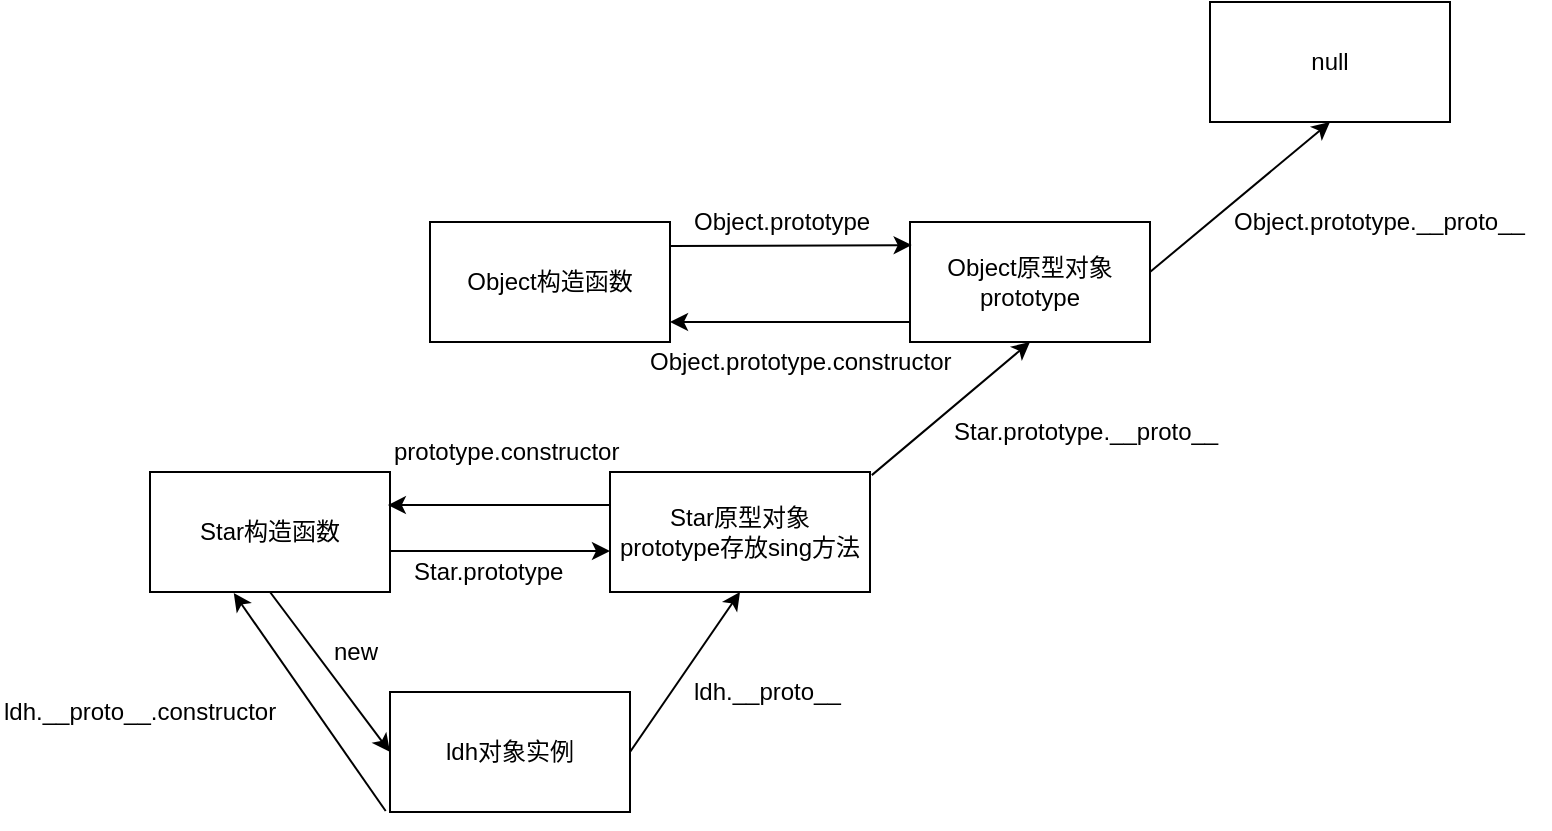 <mxfile version="12.2.4" pages="1"><diagram id="fkyEuZSWpQUQRFbvj_xb" name="Page-1"><mxGraphModel dx="682" dy="606" grid="1" gridSize="10" guides="1" tooltips="1" connect="1" arrows="1" fold="1" page="1" pageScale="1" pageWidth="827" pageHeight="1169" math="0" shadow="0"><root><mxCell id="0"/><mxCell id="1" parent="0"/><mxCell id="2" value="Star构造函数" style="rounded=0;whiteSpace=wrap;html=1;" parent="1" vertex="1"><mxGeometry x="80" y="335" width="120" height="60" as="geometry"/></mxCell><mxCell id="3" value="" style="endArrow=classic;html=1;" parent="1" edge="1"><mxGeometry width="50" height="50" relative="1" as="geometry"><mxPoint x="200" y="374.5" as="sourcePoint"/><mxPoint x="310" y="374.5" as="targetPoint"/></mxGeometry></mxCell><mxCell id="4" value="Star.prototype" style="text;html=1;resizable=0;points=[];autosize=1;align=left;verticalAlign=top;spacingTop=-4;" parent="1" vertex="1"><mxGeometry x="210" y="375" width="90" height="20" as="geometry"/></mxCell><mxCell id="5" value="Star原型对象&lt;br&gt;prototype存放sing方法" style="rounded=0;whiteSpace=wrap;html=1;" parent="1" vertex="1"><mxGeometry x="310" y="335" width="130" height="60" as="geometry"/></mxCell><mxCell id="6" value="ldh对象实例" style="rounded=0;whiteSpace=wrap;html=1;" parent="1" vertex="1"><mxGeometry x="200" y="445" width="120" height="60" as="geometry"/></mxCell><mxCell id="7" value="" style="endArrow=classic;html=1;entryX=0;entryY=0.5;entryDx=0;entryDy=0;exitX=0.5;exitY=1;exitDx=0;exitDy=0;" parent="1" source="2" target="6" edge="1"><mxGeometry width="50" height="50" relative="1" as="geometry"><mxPoint x="130" y="455" as="sourcePoint"/><mxPoint x="180" y="405" as="targetPoint"/></mxGeometry></mxCell><mxCell id="8" value="" style="endArrow=classic;html=1;entryX=0.5;entryY=1;entryDx=0;entryDy=0;exitX=1;exitY=0.5;exitDx=0;exitDy=0;" parent="1" source="6" target="5" edge="1"><mxGeometry width="50" height="50" relative="1" as="geometry"><mxPoint x="360" y="495" as="sourcePoint"/><mxPoint x="410" y="445" as="targetPoint"/></mxGeometry></mxCell><mxCell id="9" value="ldh.__proto__" style="text;html=1;resizable=0;points=[];autosize=1;align=left;verticalAlign=top;spacingTop=-4;" parent="1" vertex="1"><mxGeometry x="350" y="435" width="90" height="20" as="geometry"/></mxCell><mxCell id="10" value="new&lt;br&gt;" style="text;html=1;resizable=0;points=[];autosize=1;align=left;verticalAlign=top;spacingTop=-4;" parent="1" vertex="1"><mxGeometry x="170" y="415" width="40" height="20" as="geometry"/></mxCell><mxCell id="11" value="" style="endArrow=classic;html=1;exitX=-0.001;exitY=0.042;exitDx=0;exitDy=0;exitPerimeter=0;entryX=0.991;entryY=0.042;entryDx=0;entryDy=0;entryPerimeter=0;" parent="1" edge="1"><mxGeometry width="50" height="50" relative="1" as="geometry"><mxPoint x="309.87" y="351.52" as="sourcePoint"/><mxPoint x="198.92" y="351.52" as="targetPoint"/></mxGeometry></mxCell><mxCell id="12" value="prototype.constructor" style="text;html=1;resizable=0;points=[];autosize=1;align=left;verticalAlign=top;spacingTop=-4;" parent="1" vertex="1"><mxGeometry x="200" y="315" width="130" height="20" as="geometry"/></mxCell><mxCell id="13" value="" style="endArrow=classic;html=1;entryX=0.349;entryY=1.009;entryDx=0;entryDy=0;entryPerimeter=0;exitX=-0.018;exitY=0.992;exitDx=0;exitDy=0;exitPerimeter=0;" parent="1" source="6" target="2" edge="1"><mxGeometry width="50" height="50" relative="1" as="geometry"><mxPoint x="110" y="545" as="sourcePoint"/><mxPoint x="160" y="495" as="targetPoint"/></mxGeometry></mxCell><mxCell id="14" value="ldh.__proto__.constructor" style="text;html=1;resizable=0;points=[];autosize=1;align=left;verticalAlign=top;spacingTop=-4;" parent="1" vertex="1"><mxGeometry x="5" y="445" width="150" height="20" as="geometry"/></mxCell><mxCell id="24" style="edgeStyle=orthogonalEdgeStyle;rounded=0;orthogonalLoop=1;jettySize=auto;html=1;exitX=0;exitY=0.5;exitDx=0;exitDy=0;" parent="1" edge="1"><mxGeometry relative="1" as="geometry"><mxPoint x="340" y="260" as="targetPoint"/><mxPoint x="460" y="260" as="sourcePoint"/></mxGeometry></mxCell><mxCell id="17" value="Object原型对象&lt;br&gt;prototype" style="rounded=0;whiteSpace=wrap;html=1;" parent="1" vertex="1"><mxGeometry x="460" y="210" width="120" height="60" as="geometry"/></mxCell><mxCell id="18" value="" style="endArrow=classic;html=1;exitX=1.007;exitY=0.026;exitDx=0;exitDy=0;exitPerimeter=0;entryX=0.5;entryY=1;entryDx=0;entryDy=0;" parent="1" source="5" target="17" edge="1"><mxGeometry width="50" height="50" relative="1" as="geometry"><mxPoint x="470" y="325" as="sourcePoint"/><mxPoint x="520" y="275" as="targetPoint"/></mxGeometry></mxCell><mxCell id="19" value="Star.prototype.__proto__" style="text;html=1;resizable=0;points=[];autosize=1;align=left;verticalAlign=top;spacingTop=-4;" parent="1" vertex="1"><mxGeometry x="480" y="305" width="150" height="20" as="geometry"/></mxCell><mxCell id="21" value="null" style="rounded=0;whiteSpace=wrap;html=1;" parent="1" vertex="1"><mxGeometry x="610" y="100" width="120" height="60" as="geometry"/></mxCell><mxCell id="22" value="" style="endArrow=classic;html=1;entryX=0.5;entryY=1;entryDx=0;entryDy=0;" parent="1" target="21" edge="1"><mxGeometry width="50" height="50" relative="1" as="geometry"><mxPoint x="580" y="235" as="sourcePoint"/><mxPoint x="630" y="185" as="targetPoint"/></mxGeometry></mxCell><mxCell id="23" value="Object.prototype.__proto__" style="text;html=1;resizable=0;points=[];autosize=1;align=left;verticalAlign=top;spacingTop=-4;" parent="1" vertex="1"><mxGeometry x="620" y="200" width="160" height="20" as="geometry"/></mxCell><mxCell id="25" value="Object构造函数" style="rounded=0;whiteSpace=wrap;html=1;" parent="1" vertex="1"><mxGeometry x="220" y="210" width="120" height="60" as="geometry"/></mxCell><mxCell id="26" value="Object.prototype.constructor" style="text;html=1;resizable=0;points=[];autosize=1;align=left;verticalAlign=top;spacingTop=-4;" parent="1" vertex="1"><mxGeometry x="328" y="270" width="170" height="20" as="geometry"/></mxCell><mxCell id="27" value="" style="endArrow=classic;html=1;entryX=0.007;entryY=0.376;entryDx=0;entryDy=0;entryPerimeter=0;" parent="1" edge="1"><mxGeometry width="50" height="50" relative="1" as="geometry"><mxPoint x="340" y="222" as="sourcePoint"/><mxPoint x="460.84" y="221.56" as="targetPoint"/></mxGeometry></mxCell><mxCell id="28" value="Object.prototype" style="text;html=1;resizable=0;points=[];autosize=1;align=left;verticalAlign=top;spacingTop=-4;" parent="1" vertex="1"><mxGeometry x="350" y="200" width="100" height="20" as="geometry"/></mxCell></root></mxGraphModel></diagram></mxfile>